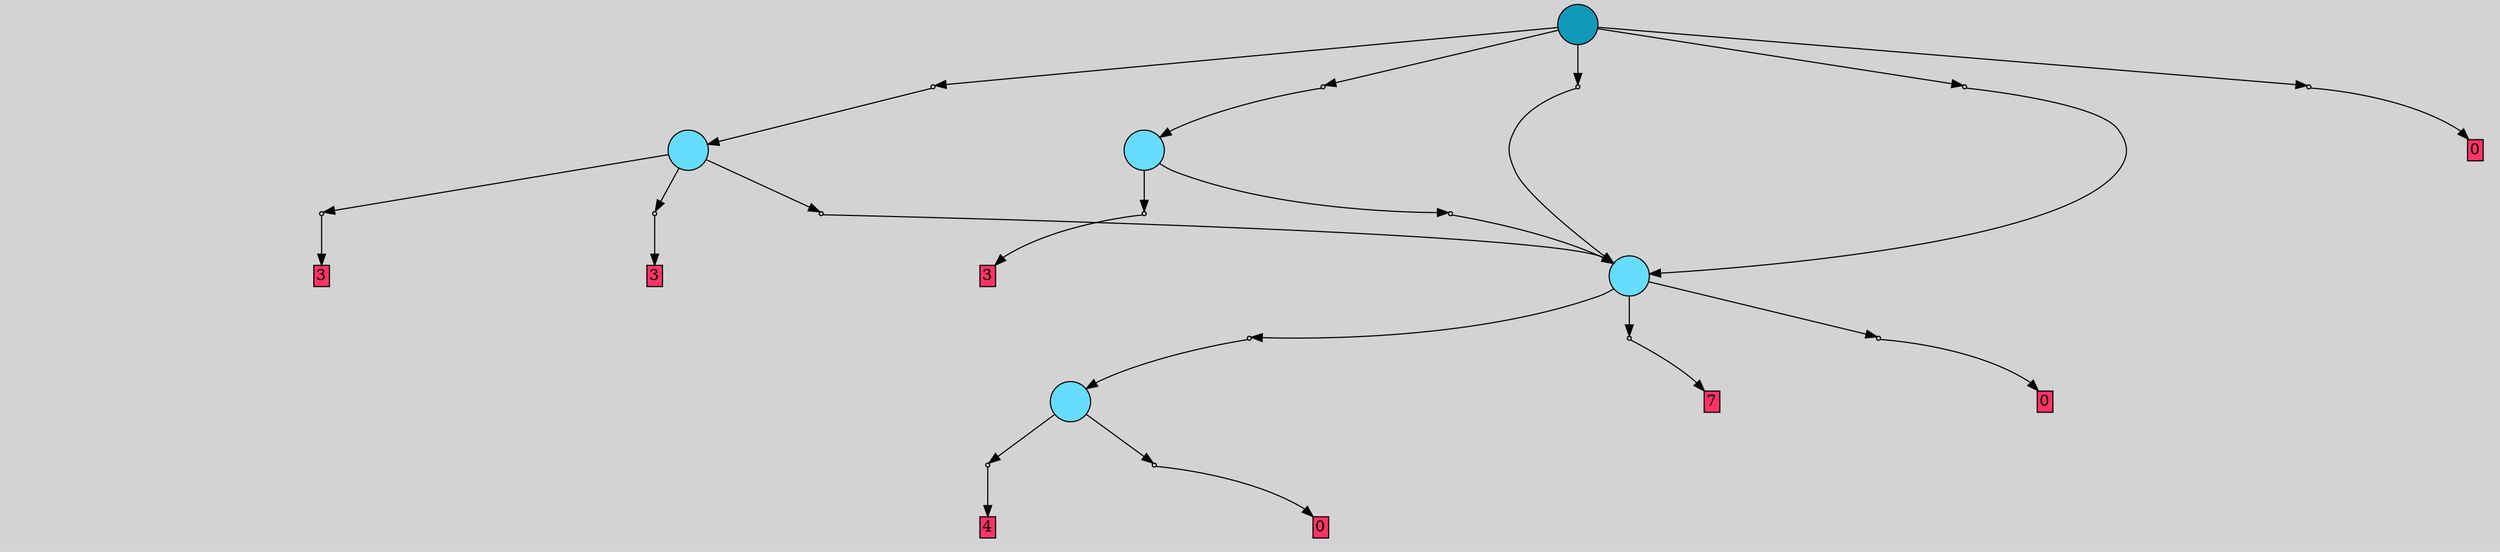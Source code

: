 // File exported with GEGELATI v1.3.1
// On the 2024-04-12 16:11:38
// With the File::TPGGraphDotExporter
digraph{
	graph[pad = "0.212, 0.055" bgcolor = lightgray]
	node[shape=circle style = filled label = ""]
		T0 [fillcolor="#66ddff"]
		T1 [fillcolor="#66ddff"]
		T2 [fillcolor="#66ddff"]
		T3 [fillcolor="#66ddff"]
		T4 [fillcolor="#1199bb"]
		P0 [fillcolor="#cccccc" shape=point] //
		I0 [shape=box style=invis label="7|0&1|3#4|7#4|6#3|3#1|4#4|7&#92;n"]
		P0 -> I0[style=invis]
		A0 [fillcolor="#ff3366" shape=box margin=0.03 width=0 height=0 label="4"]
		T0 -> P0 -> A0
		P1 [fillcolor="#cccccc" shape=point] //
		I1 [shape=box style=invis label="6|0&3|1#1|7#3|5#4|2#1|0#3|7&#92;n"]
		P1 -> I1[style=invis]
		A1 [fillcolor="#ff3366" shape=box margin=0.03 width=0 height=0 label="0"]
		T0 -> P1 -> A1
		P2 [fillcolor="#cccccc" shape=point] //
		I2 [shape=box style=invis label="3|0&3|4#0|1#4|6#2|1#1|0#0|7&#92;n"]
		P2 -> I2[style=invis]
		A2 [fillcolor="#ff3366" shape=box margin=0.03 width=0 height=0 label="7"]
		T1 -> P2 -> A2
		P3 [fillcolor="#cccccc" shape=point] //
		I3 [shape=box style=invis label="6|2&1|6#1|6#2|0#1|1#0|1#1|1&#92;n7|0&2|5#0|2#4|0#3|4#2|2#3|0&#92;n"]
		P3 -> I3[style=invis]
		T1 -> P3 -> T0
		P4 [fillcolor="#cccccc" shape=point] //
		I4 [shape=box style=invis label="9|0&4|2#4|1#0|0#2|2#1|7#1|5&#92;n"]
		P4 -> I4[style=invis]
		A3 [fillcolor="#ff3366" shape=box margin=0.03 width=0 height=0 label="0"]
		T1 -> P4 -> A3
		P5 [fillcolor="#cccccc" shape=point] //
		I5 [shape=box style=invis label="6|0&2|2#1|6#3|1#3|1#1|5#4|7&#92;n"]
		P5 -> I5[style=invis]
		T2 -> P5 -> T1
		P6 [fillcolor="#cccccc" shape=point] //
		I6 [shape=box style=invis label="6|0&1|5#4|4#1|2#4|7#0|7#4|1&#92;n"]
		P6 -> I6[style=invis]
		A4 [fillcolor="#ff3366" shape=box margin=0.03 width=0 height=0 label="3"]
		T2 -> P6 -> A4
		P7 [fillcolor="#cccccc" shape=point] //
		I7 [shape=box style=invis label="6|0&3|4#3|7#0|7#1|5#1|1#1|7&#92;n"]
		P7 -> I7[style=invis]
		A5 [fillcolor="#ff3366" shape=box margin=0.03 width=0 height=0 label="3"]
		T2 -> P7 -> A5
		P8 [fillcolor="#cccccc" shape=point] //
		I8 [shape=box style=invis label="6|0&2|2#1|6#3|1#3|1#1|5#4|7&#92;n"]
		P8 -> I8[style=invis]
		T3 -> P8 -> T1
		P9 [fillcolor="#cccccc" shape=point] //
		I9 [shape=box style=invis label="6|0&1|5#4|4#1|2#4|7#0|7#4|1&#92;n"]
		P9 -> I9[style=invis]
		A6 [fillcolor="#ff3366" shape=box margin=0.03 width=0 height=0 label="3"]
		T3 -> P9 -> A6
		P10 [fillcolor="#cccccc" shape=point] //
		I10 [shape=box style=invis label="2|0&3|6#4|2#0|0#4|6#2|6#1|0&#92;n"]
		P10 -> I10[style=invis]
		A7 [fillcolor="#ff3366" shape=box margin=0.03 width=0 height=0 label="0"]
		T4 -> P10 -> A7
		P11 [fillcolor="#cccccc" shape=point] //
		I11 [shape=box style=invis label="3|0&3|7#0|7#4|3#2|0#2|3#2|6&#92;n"]
		P11 -> I11[style=invis]
		T4 -> P11 -> T2
		P12 [fillcolor="#cccccc" shape=point] //
		I12 [shape=box style=invis label="2|0&2|6#2|7#3|7#2|5#0|1#2|5&#92;n"]
		P12 -> I12[style=invis]
		T4 -> P12 -> T3
		P13 [fillcolor="#cccccc" shape=point] //
		I13 [shape=box style=invis label="11|0&4|0#1|2#0|7#3|7#3|0#3|3&#92;n2|0&4|2#0|0#1|5#2|1#4|0#2|1&#92;n"]
		P13 -> I13[style=invis]
		T4 -> P13 -> T1
		P14 [fillcolor="#cccccc" shape=point] //
		I14 [shape=box style=invis label="6|0&2|4#1|6#3|1#3|1#1|5#4|7&#92;n"]
		P14 -> I14[style=invis]
		T4 -> P14 -> T1
		{ rank= same T4 }
}
